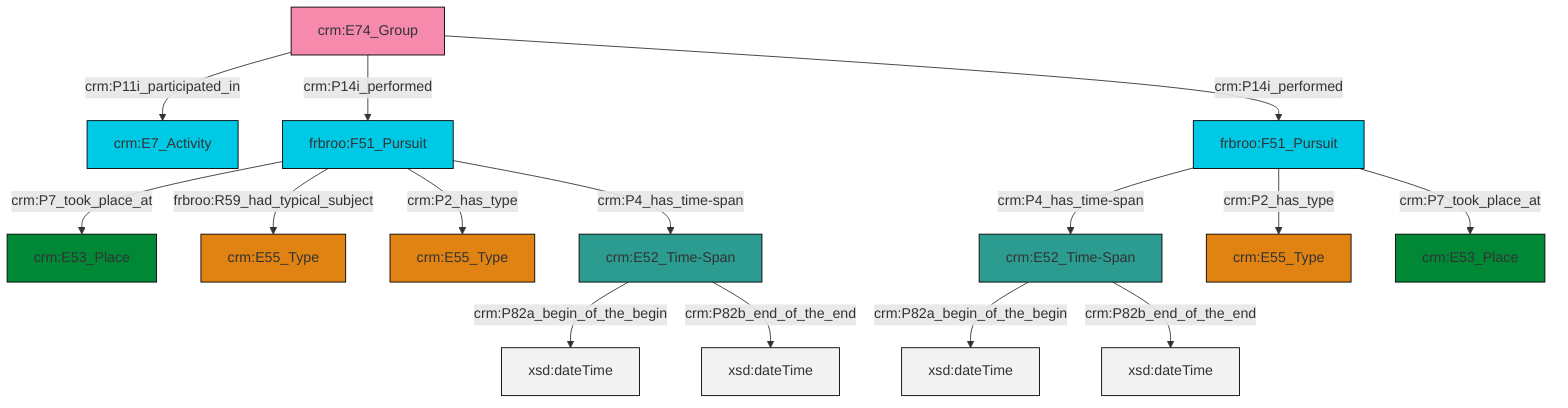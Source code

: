 graph TD
classDef Literal fill:#f2f2f2,stroke:#000000;
classDef CRM_Entity fill:#FFFFFF,stroke:#000000;
classDef Temporal_Entity fill:#00C9E6, stroke:#000000;
classDef Type fill:#E18312, stroke:#000000;
classDef Time-Span fill:#2C9C91, stroke:#000000;
classDef Appellation fill:#FFEB7F, stroke:#000000;
classDef Place fill:#008836, stroke:#000000;
classDef Persistent_Item fill:#B266B2, stroke:#000000;
classDef Conceptual_Object fill:#FFD700, stroke:#000000;
classDef Physical_Thing fill:#D2B48C, stroke:#000000;
classDef Actor fill:#f58aad, stroke:#000000;
classDef PC_Classes fill:#4ce600, stroke:#000000;
classDef Multi fill:#cccccc,stroke:#000000;

2["crm:E74_Group"]:::Actor -->|crm:P11i_participated_in| 0["crm:E7_Activity"]:::Temporal_Entity
3["crm:E52_Time-Span"]:::Time-Span -->|crm:P82a_begin_of_the_begin| 4[xsd:dateTime]:::Literal
5["frbroo:F51_Pursuit"]:::Temporal_Entity -->|crm:P4_has_time-span| 3["crm:E52_Time-Span"]:::Time-Span
2["crm:E74_Group"]:::Actor -->|crm:P14i_performed| 6["frbroo:F51_Pursuit"]:::Temporal_Entity
7["crm:E52_Time-Span"]:::Time-Span -->|crm:P82a_begin_of_the_begin| 8[xsd:dateTime]:::Literal
3["crm:E52_Time-Span"]:::Time-Span -->|crm:P82b_end_of_the_end| 9[xsd:dateTime]:::Literal
6["frbroo:F51_Pursuit"]:::Temporal_Entity -->|crm:P7_took_place_at| 13["crm:E53_Place"]:::Place
5["frbroo:F51_Pursuit"]:::Temporal_Entity -->|crm:P2_has_type| 14["crm:E55_Type"]:::Type
7["crm:E52_Time-Span"]:::Time-Span -->|crm:P82b_end_of_the_end| 23[xsd:dateTime]:::Literal
5["frbroo:F51_Pursuit"]:::Temporal_Entity -->|crm:P7_took_place_at| 19["crm:E53_Place"]:::Place
6["frbroo:F51_Pursuit"]:::Temporal_Entity -->|frbroo:R59_had_typical_subject| 10["crm:E55_Type"]:::Type
6["frbroo:F51_Pursuit"]:::Temporal_Entity -->|crm:P2_has_type| 16["crm:E55_Type"]:::Type
6["frbroo:F51_Pursuit"]:::Temporal_Entity -->|crm:P4_has_time-span| 7["crm:E52_Time-Span"]:::Time-Span
2["crm:E74_Group"]:::Actor -->|crm:P14i_performed| 5["frbroo:F51_Pursuit"]:::Temporal_Entity